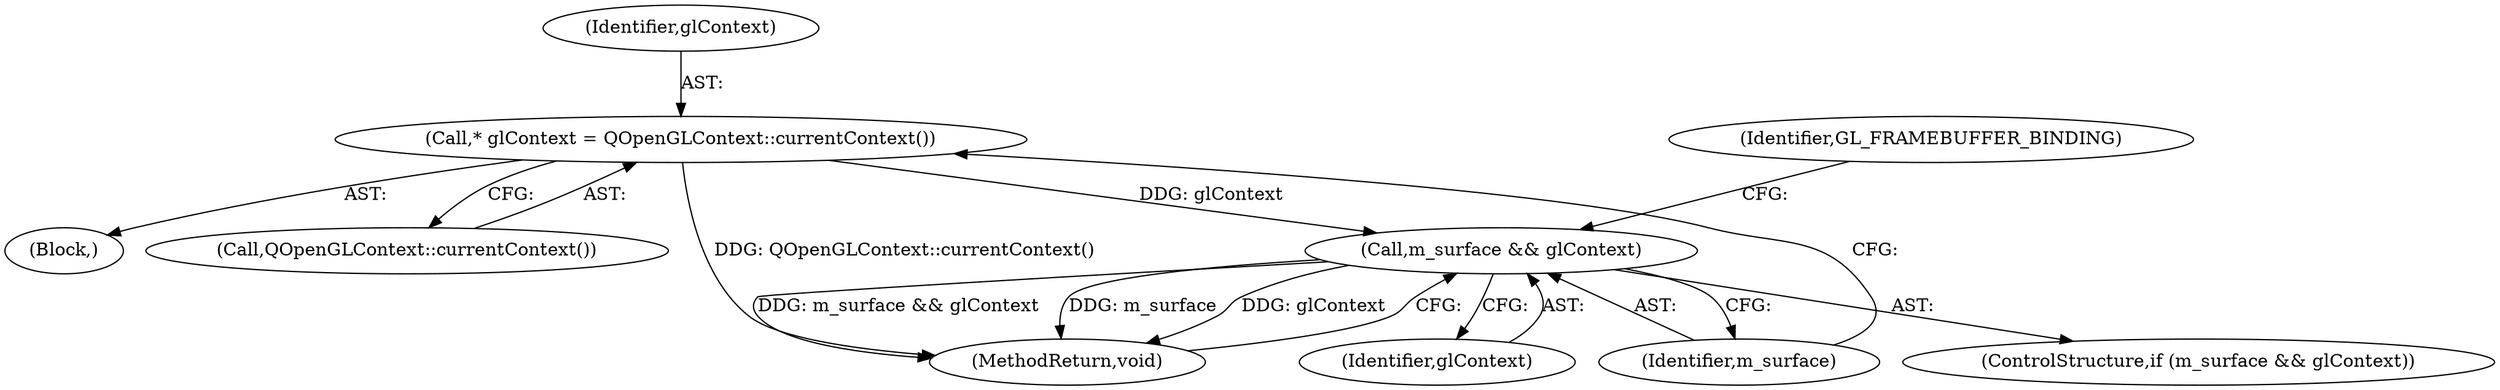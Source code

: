 digraph "1_Chrome_4da7eefcaad044a6f919947a2a0e3d4fed87834c_6@pointer" {
"1000114" [label="(Call,* glContext = QOpenGLContext::currentContext())"];
"1000118" [label="(Call,m_surface && glContext)"];
"1000135" [label="(MethodReturn,void)"];
"1000114" [label="(Call,* glContext = QOpenGLContext::currentContext())"];
"1000101" [label="(Block,)"];
"1000120" [label="(Identifier,glContext)"];
"1000118" [label="(Call,m_surface && glContext)"];
"1000116" [label="(Call,QOpenGLContext::currentContext())"];
"1000124" [label="(Identifier,GL_FRAMEBUFFER_BINDING)"];
"1000119" [label="(Identifier,m_surface)"];
"1000115" [label="(Identifier,glContext)"];
"1000117" [label="(ControlStructure,if (m_surface && glContext))"];
"1000114" -> "1000101"  [label="AST: "];
"1000114" -> "1000116"  [label="CFG: "];
"1000115" -> "1000114"  [label="AST: "];
"1000116" -> "1000114"  [label="AST: "];
"1000119" -> "1000114"  [label="CFG: "];
"1000114" -> "1000135"  [label="DDG: QOpenGLContext::currentContext()"];
"1000114" -> "1000118"  [label="DDG: glContext"];
"1000118" -> "1000117"  [label="AST: "];
"1000118" -> "1000119"  [label="CFG: "];
"1000118" -> "1000120"  [label="CFG: "];
"1000119" -> "1000118"  [label="AST: "];
"1000120" -> "1000118"  [label="AST: "];
"1000124" -> "1000118"  [label="CFG: "];
"1000135" -> "1000118"  [label="CFG: "];
"1000118" -> "1000135"  [label="DDG: m_surface && glContext"];
"1000118" -> "1000135"  [label="DDG: m_surface"];
"1000118" -> "1000135"  [label="DDG: glContext"];
}
